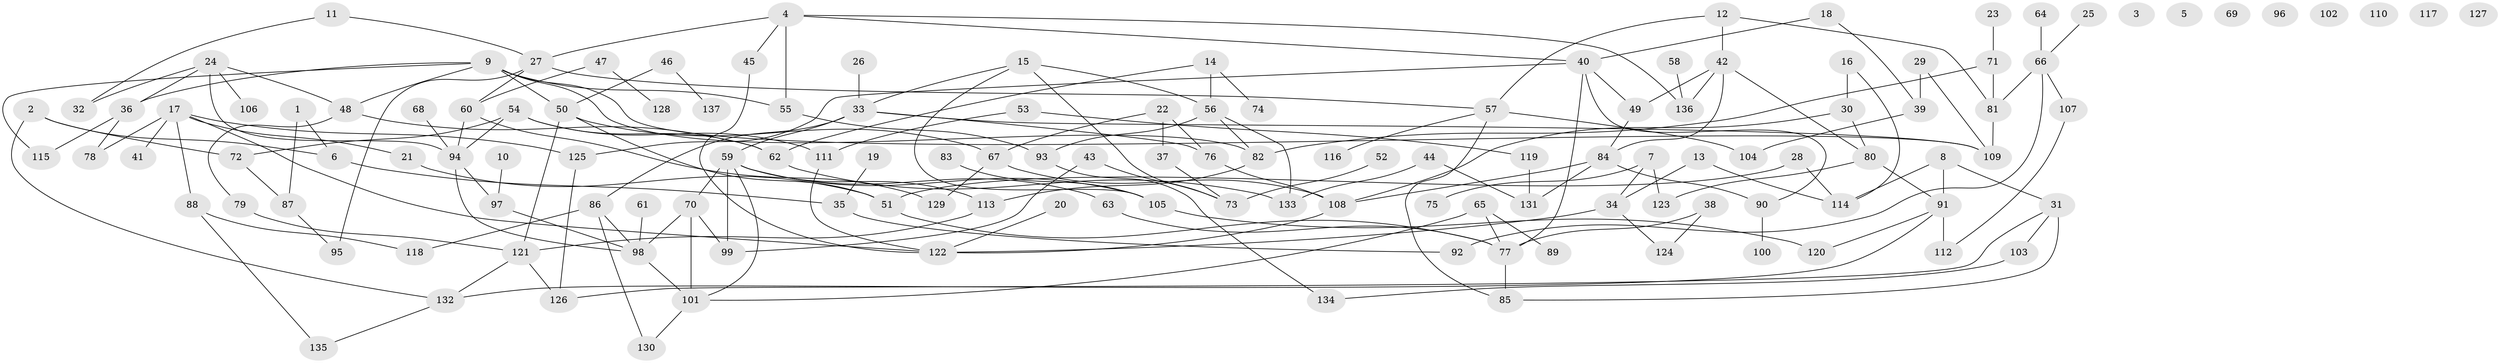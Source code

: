 // Generated by graph-tools (version 1.1) at 2025/49/03/09/25 03:49:13]
// undirected, 137 vertices, 192 edges
graph export_dot {
graph [start="1"]
  node [color=gray90,style=filled];
  1;
  2;
  3;
  4;
  5;
  6;
  7;
  8;
  9;
  10;
  11;
  12;
  13;
  14;
  15;
  16;
  17;
  18;
  19;
  20;
  21;
  22;
  23;
  24;
  25;
  26;
  27;
  28;
  29;
  30;
  31;
  32;
  33;
  34;
  35;
  36;
  37;
  38;
  39;
  40;
  41;
  42;
  43;
  44;
  45;
  46;
  47;
  48;
  49;
  50;
  51;
  52;
  53;
  54;
  55;
  56;
  57;
  58;
  59;
  60;
  61;
  62;
  63;
  64;
  65;
  66;
  67;
  68;
  69;
  70;
  71;
  72;
  73;
  74;
  75;
  76;
  77;
  78;
  79;
  80;
  81;
  82;
  83;
  84;
  85;
  86;
  87;
  88;
  89;
  90;
  91;
  92;
  93;
  94;
  95;
  96;
  97;
  98;
  99;
  100;
  101;
  102;
  103;
  104;
  105;
  106;
  107;
  108;
  109;
  110;
  111;
  112;
  113;
  114;
  115;
  116;
  117;
  118;
  119;
  120;
  121;
  122;
  123;
  124;
  125;
  126;
  127;
  128;
  129;
  130;
  131;
  132;
  133;
  134;
  135;
  136;
  137;
  1 -- 6;
  1 -- 87;
  2 -- 6;
  2 -- 72;
  2 -- 132;
  4 -- 27;
  4 -- 40;
  4 -- 45;
  4 -- 55;
  4 -- 136;
  6 -- 35;
  7 -- 34;
  7 -- 75;
  7 -- 123;
  8 -- 31;
  8 -- 91;
  8 -- 114;
  9 -- 36;
  9 -- 48;
  9 -- 50;
  9 -- 55;
  9 -- 82;
  9 -- 109;
  9 -- 115;
  10 -- 97;
  11 -- 27;
  11 -- 32;
  12 -- 42;
  12 -- 57;
  12 -- 81;
  13 -- 34;
  13 -- 114;
  14 -- 56;
  14 -- 62;
  14 -- 74;
  15 -- 33;
  15 -- 56;
  15 -- 73;
  15 -- 105;
  16 -- 30;
  16 -- 114;
  17 -- 21;
  17 -- 41;
  17 -- 78;
  17 -- 88;
  17 -- 122;
  17 -- 125;
  18 -- 39;
  18 -- 40;
  19 -- 35;
  20 -- 122;
  21 -- 51;
  22 -- 37;
  22 -- 67;
  22 -- 76;
  23 -- 71;
  24 -- 32;
  24 -- 36;
  24 -- 48;
  24 -- 94;
  24 -- 106;
  25 -- 66;
  26 -- 33;
  27 -- 57;
  27 -- 60;
  27 -- 95;
  28 -- 51;
  28 -- 114;
  29 -- 39;
  29 -- 109;
  30 -- 80;
  30 -- 108;
  31 -- 85;
  31 -- 103;
  31 -- 126;
  33 -- 59;
  33 -- 76;
  33 -- 86;
  33 -- 109;
  34 -- 122;
  34 -- 124;
  35 -- 92;
  36 -- 78;
  36 -- 115;
  37 -- 73;
  38 -- 77;
  38 -- 124;
  39 -- 104;
  40 -- 49;
  40 -- 77;
  40 -- 90;
  40 -- 125;
  42 -- 49;
  42 -- 80;
  42 -- 84;
  42 -- 136;
  43 -- 73;
  43 -- 99;
  44 -- 131;
  44 -- 133;
  45 -- 122;
  46 -- 50;
  46 -- 137;
  47 -- 60;
  47 -- 128;
  48 -- 62;
  48 -- 79;
  49 -- 84;
  50 -- 51;
  50 -- 67;
  50 -- 121;
  51 -- 77;
  52 -- 73;
  53 -- 111;
  53 -- 119;
  54 -- 62;
  54 -- 72;
  54 -- 94;
  54 -- 111;
  55 -- 93;
  56 -- 82;
  56 -- 93;
  56 -- 133;
  57 -- 85;
  57 -- 104;
  57 -- 116;
  58 -- 136;
  59 -- 63;
  59 -- 70;
  59 -- 99;
  59 -- 101;
  59 -- 105;
  59 -- 113;
  60 -- 94;
  60 -- 129;
  61 -- 98;
  62 -- 133;
  63 -- 77;
  64 -- 66;
  65 -- 77;
  65 -- 89;
  65 -- 101;
  66 -- 81;
  66 -- 92;
  66 -- 107;
  67 -- 108;
  67 -- 129;
  68 -- 94;
  70 -- 98;
  70 -- 99;
  70 -- 101;
  71 -- 81;
  71 -- 82;
  72 -- 87;
  76 -- 108;
  77 -- 85;
  79 -- 121;
  80 -- 91;
  80 -- 123;
  81 -- 109;
  82 -- 113;
  83 -- 105;
  84 -- 90;
  84 -- 108;
  84 -- 131;
  86 -- 98;
  86 -- 118;
  86 -- 130;
  87 -- 95;
  88 -- 118;
  88 -- 135;
  90 -- 100;
  91 -- 112;
  91 -- 120;
  91 -- 132;
  93 -- 134;
  94 -- 97;
  94 -- 98;
  97 -- 98;
  98 -- 101;
  101 -- 130;
  103 -- 134;
  105 -- 120;
  107 -- 112;
  108 -- 122;
  111 -- 122;
  113 -- 121;
  119 -- 131;
  121 -- 126;
  121 -- 132;
  125 -- 126;
  132 -- 135;
}
